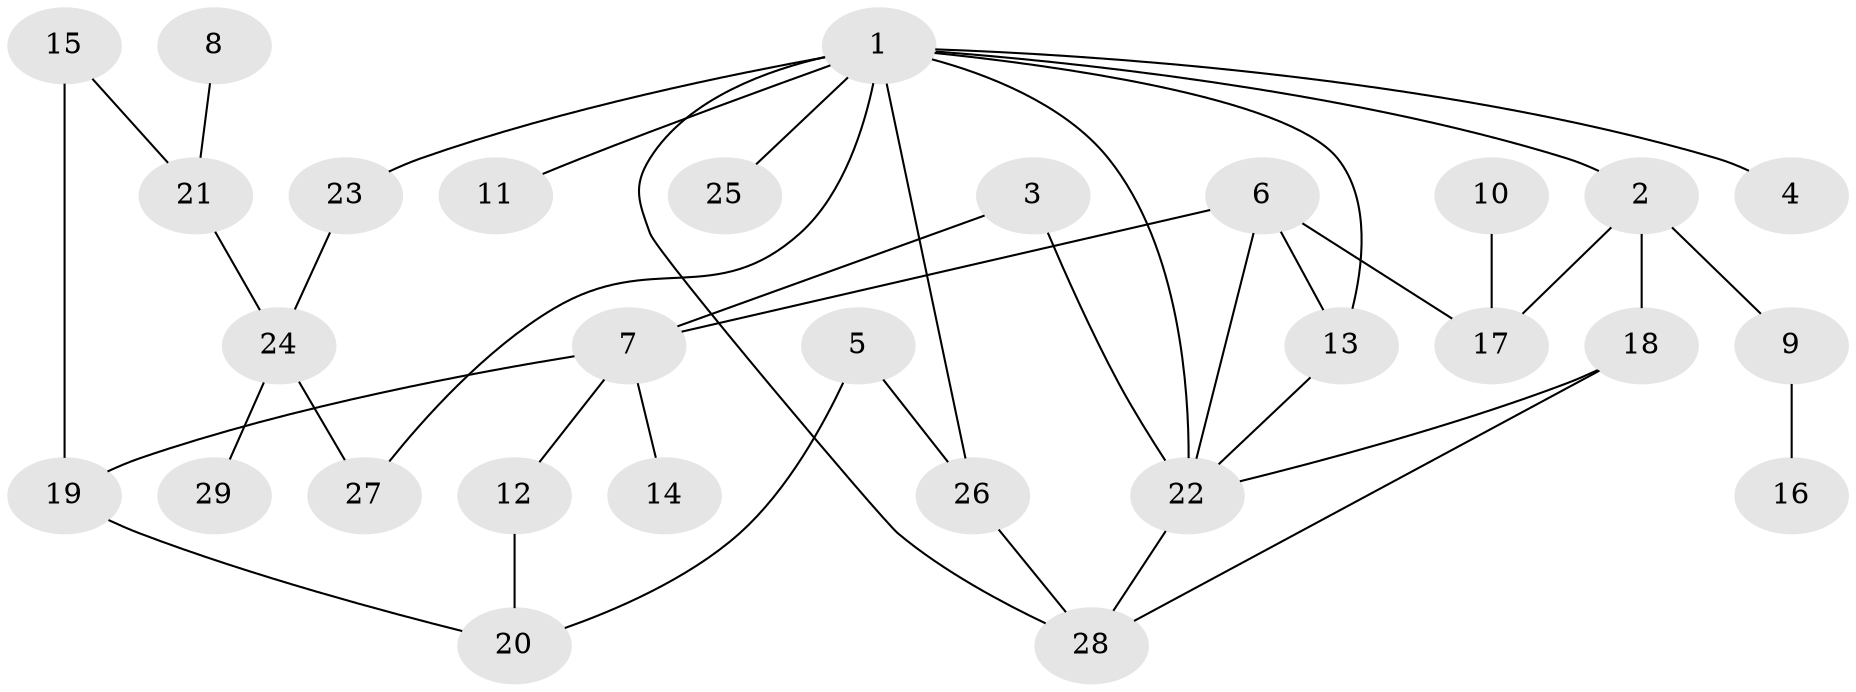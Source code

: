 // original degree distribution, {5: 0.07017543859649122, 7: 0.03508771929824561, 3: 0.14035087719298245, 4: 0.10526315789473684, 6: 0.017543859649122806, 2: 0.24561403508771928, 1: 0.38596491228070173}
// Generated by graph-tools (version 1.1) at 2025/36/03/04/25 23:36:12]
// undirected, 29 vertices, 40 edges
graph export_dot {
  node [color=gray90,style=filled];
  1;
  2;
  3;
  4;
  5;
  6;
  7;
  8;
  9;
  10;
  11;
  12;
  13;
  14;
  15;
  16;
  17;
  18;
  19;
  20;
  21;
  22;
  23;
  24;
  25;
  26;
  27;
  28;
  29;
  1 -- 2 [weight=1.0];
  1 -- 4 [weight=1.0];
  1 -- 11 [weight=1.0];
  1 -- 13 [weight=1.0];
  1 -- 22 [weight=1.0];
  1 -- 23 [weight=1.0];
  1 -- 25 [weight=1.0];
  1 -- 26 [weight=1.0];
  1 -- 27 [weight=1.0];
  1 -- 28 [weight=1.0];
  2 -- 9 [weight=1.0];
  2 -- 17 [weight=1.0];
  2 -- 18 [weight=1.0];
  3 -- 7 [weight=1.0];
  3 -- 22 [weight=1.0];
  5 -- 20 [weight=1.0];
  5 -- 26 [weight=1.0];
  6 -- 7 [weight=1.0];
  6 -- 13 [weight=1.0];
  6 -- 17 [weight=2.0];
  6 -- 22 [weight=1.0];
  7 -- 12 [weight=1.0];
  7 -- 14 [weight=1.0];
  7 -- 19 [weight=1.0];
  8 -- 21 [weight=1.0];
  9 -- 16 [weight=1.0];
  10 -- 17 [weight=1.0];
  12 -- 20 [weight=1.0];
  13 -- 22 [weight=1.0];
  15 -- 19 [weight=1.0];
  15 -- 21 [weight=1.0];
  18 -- 22 [weight=1.0];
  18 -- 28 [weight=1.0];
  19 -- 20 [weight=1.0];
  21 -- 24 [weight=1.0];
  22 -- 28 [weight=1.0];
  23 -- 24 [weight=1.0];
  24 -- 27 [weight=1.0];
  24 -- 29 [weight=1.0];
  26 -- 28 [weight=1.0];
}
